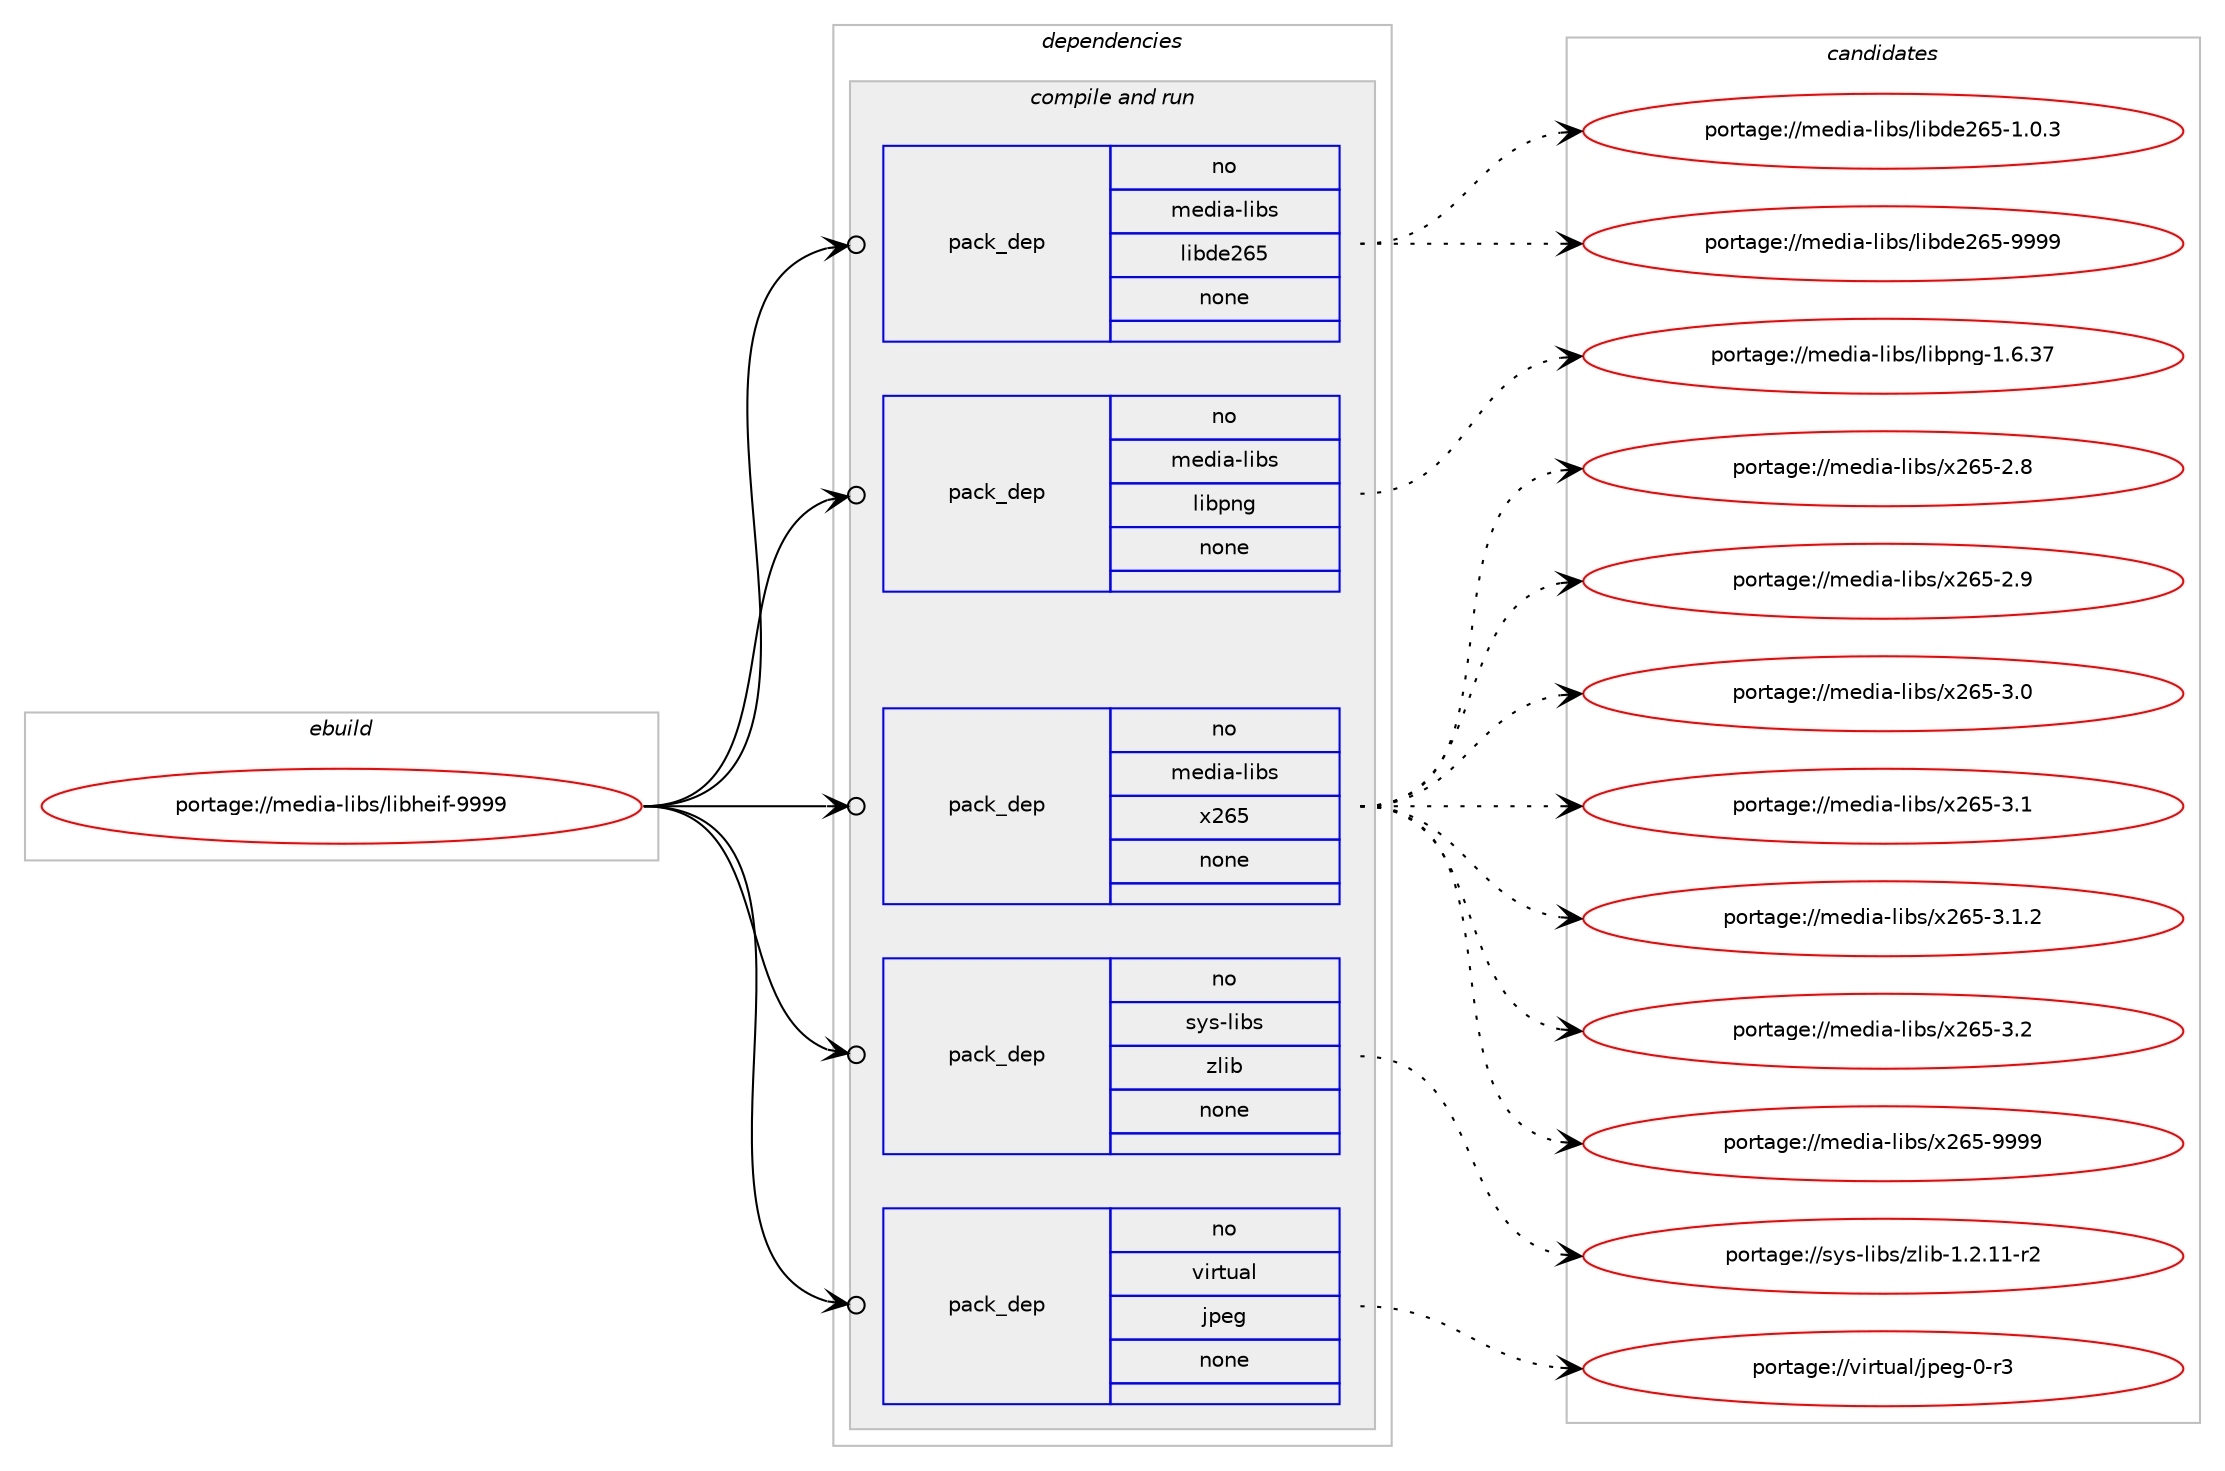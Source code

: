digraph prolog {

# *************
# Graph options
# *************

newrank=true;
concentrate=true;
compound=true;
graph [rankdir=LR,fontname=Helvetica,fontsize=10,ranksep=1.5];#, ranksep=2.5, nodesep=0.2];
edge  [arrowhead=vee];
node  [fontname=Helvetica,fontsize=10];

# **********
# The ebuild
# **********

subgraph cluster_leftcol {
color=gray;
rank=same;
label=<<i>ebuild</i>>;
id [label="portage://media-libs/libheif-9999", color=red, width=4, href="../media-libs/libheif-9999.svg"];
}

# ****************
# The dependencies
# ****************

subgraph cluster_midcol {
color=gray;
label=<<i>dependencies</i>>;
subgraph cluster_compile {
fillcolor="#eeeeee";
style=filled;
label=<<i>compile</i>>;
}
subgraph cluster_compileandrun {
fillcolor="#eeeeee";
style=filled;
label=<<i>compile and run</i>>;
subgraph pack235385 {
dependency320622 [label=<<TABLE BORDER="0" CELLBORDER="1" CELLSPACING="0" CELLPADDING="4" WIDTH="220"><TR><TD ROWSPAN="6" CELLPADDING="30">pack_dep</TD></TR><TR><TD WIDTH="110">no</TD></TR><TR><TD>media-libs</TD></TR><TR><TD>libde265</TD></TR><TR><TD>none</TD></TR><TR><TD></TD></TR></TABLE>>, shape=none, color=blue];
}
id:e -> dependency320622:w [weight=20,style="solid",arrowhead="odotvee"];
subgraph pack235386 {
dependency320623 [label=<<TABLE BORDER="0" CELLBORDER="1" CELLSPACING="0" CELLPADDING="4" WIDTH="220"><TR><TD ROWSPAN="6" CELLPADDING="30">pack_dep</TD></TR><TR><TD WIDTH="110">no</TD></TR><TR><TD>media-libs</TD></TR><TR><TD>libpng</TD></TR><TR><TD>none</TD></TR><TR><TD></TD></TR></TABLE>>, shape=none, color=blue];
}
id:e -> dependency320623:w [weight=20,style="solid",arrowhead="odotvee"];
subgraph pack235387 {
dependency320624 [label=<<TABLE BORDER="0" CELLBORDER="1" CELLSPACING="0" CELLPADDING="4" WIDTH="220"><TR><TD ROWSPAN="6" CELLPADDING="30">pack_dep</TD></TR><TR><TD WIDTH="110">no</TD></TR><TR><TD>media-libs</TD></TR><TR><TD>x265</TD></TR><TR><TD>none</TD></TR><TR><TD></TD></TR></TABLE>>, shape=none, color=blue];
}
id:e -> dependency320624:w [weight=20,style="solid",arrowhead="odotvee"];
subgraph pack235388 {
dependency320625 [label=<<TABLE BORDER="0" CELLBORDER="1" CELLSPACING="0" CELLPADDING="4" WIDTH="220"><TR><TD ROWSPAN="6" CELLPADDING="30">pack_dep</TD></TR><TR><TD WIDTH="110">no</TD></TR><TR><TD>sys-libs</TD></TR><TR><TD>zlib</TD></TR><TR><TD>none</TD></TR><TR><TD></TD></TR></TABLE>>, shape=none, color=blue];
}
id:e -> dependency320625:w [weight=20,style="solid",arrowhead="odotvee"];
subgraph pack235389 {
dependency320626 [label=<<TABLE BORDER="0" CELLBORDER="1" CELLSPACING="0" CELLPADDING="4" WIDTH="220"><TR><TD ROWSPAN="6" CELLPADDING="30">pack_dep</TD></TR><TR><TD WIDTH="110">no</TD></TR><TR><TD>virtual</TD></TR><TR><TD>jpeg</TD></TR><TR><TD>none</TD></TR><TR><TD></TD></TR></TABLE>>, shape=none, color=blue];
}
id:e -> dependency320626:w [weight=20,style="solid",arrowhead="odotvee"];
}
subgraph cluster_run {
fillcolor="#eeeeee";
style=filled;
label=<<i>run</i>>;
}
}

# **************
# The candidates
# **************

subgraph cluster_choices {
rank=same;
color=gray;
label=<<i>candidates</i>>;

subgraph choice235385 {
color=black;
nodesep=1;
choiceportage1091011001059745108105981154710810598100101505453454946484651 [label="portage://media-libs/libde265-1.0.3", color=red, width=4,href="../media-libs/libde265-1.0.3.svg"];
choiceportage10910110010597451081059811547108105981001015054534557575757 [label="portage://media-libs/libde265-9999", color=red, width=4,href="../media-libs/libde265-9999.svg"];
dependency320622:e -> choiceportage1091011001059745108105981154710810598100101505453454946484651:w [style=dotted,weight="100"];
dependency320622:e -> choiceportage10910110010597451081059811547108105981001015054534557575757:w [style=dotted,weight="100"];
}
subgraph choice235386 {
color=black;
nodesep=1;
choiceportage109101100105974510810598115471081059811211010345494654465155 [label="portage://media-libs/libpng-1.6.37", color=red, width=4,href="../media-libs/libpng-1.6.37.svg"];
dependency320623:e -> choiceportage109101100105974510810598115471081059811211010345494654465155:w [style=dotted,weight="100"];
}
subgraph choice235387 {
color=black;
nodesep=1;
choiceportage1091011001059745108105981154712050545345504656 [label="portage://media-libs/x265-2.8", color=red, width=4,href="../media-libs/x265-2.8.svg"];
choiceportage1091011001059745108105981154712050545345504657 [label="portage://media-libs/x265-2.9", color=red, width=4,href="../media-libs/x265-2.9.svg"];
choiceportage1091011001059745108105981154712050545345514648 [label="portage://media-libs/x265-3.0", color=red, width=4,href="../media-libs/x265-3.0.svg"];
choiceportage1091011001059745108105981154712050545345514649 [label="portage://media-libs/x265-3.1", color=red, width=4,href="../media-libs/x265-3.1.svg"];
choiceportage10910110010597451081059811547120505453455146494650 [label="portage://media-libs/x265-3.1.2", color=red, width=4,href="../media-libs/x265-3.1.2.svg"];
choiceportage1091011001059745108105981154712050545345514650 [label="portage://media-libs/x265-3.2", color=red, width=4,href="../media-libs/x265-3.2.svg"];
choiceportage109101100105974510810598115471205054534557575757 [label="portage://media-libs/x265-9999", color=red, width=4,href="../media-libs/x265-9999.svg"];
dependency320624:e -> choiceportage1091011001059745108105981154712050545345504656:w [style=dotted,weight="100"];
dependency320624:e -> choiceportage1091011001059745108105981154712050545345504657:w [style=dotted,weight="100"];
dependency320624:e -> choiceportage1091011001059745108105981154712050545345514648:w [style=dotted,weight="100"];
dependency320624:e -> choiceportage1091011001059745108105981154712050545345514649:w [style=dotted,weight="100"];
dependency320624:e -> choiceportage10910110010597451081059811547120505453455146494650:w [style=dotted,weight="100"];
dependency320624:e -> choiceportage1091011001059745108105981154712050545345514650:w [style=dotted,weight="100"];
dependency320624:e -> choiceportage109101100105974510810598115471205054534557575757:w [style=dotted,weight="100"];
}
subgraph choice235388 {
color=black;
nodesep=1;
choiceportage11512111545108105981154712210810598454946504649494511450 [label="portage://sys-libs/zlib-1.2.11-r2", color=red, width=4,href="../sys-libs/zlib-1.2.11-r2.svg"];
dependency320625:e -> choiceportage11512111545108105981154712210810598454946504649494511450:w [style=dotted,weight="100"];
}
subgraph choice235389 {
color=black;
nodesep=1;
choiceportage118105114116117971084710611210110345484511451 [label="portage://virtual/jpeg-0-r3", color=red, width=4,href="../virtual/jpeg-0-r3.svg"];
dependency320626:e -> choiceportage118105114116117971084710611210110345484511451:w [style=dotted,weight="100"];
}
}

}
